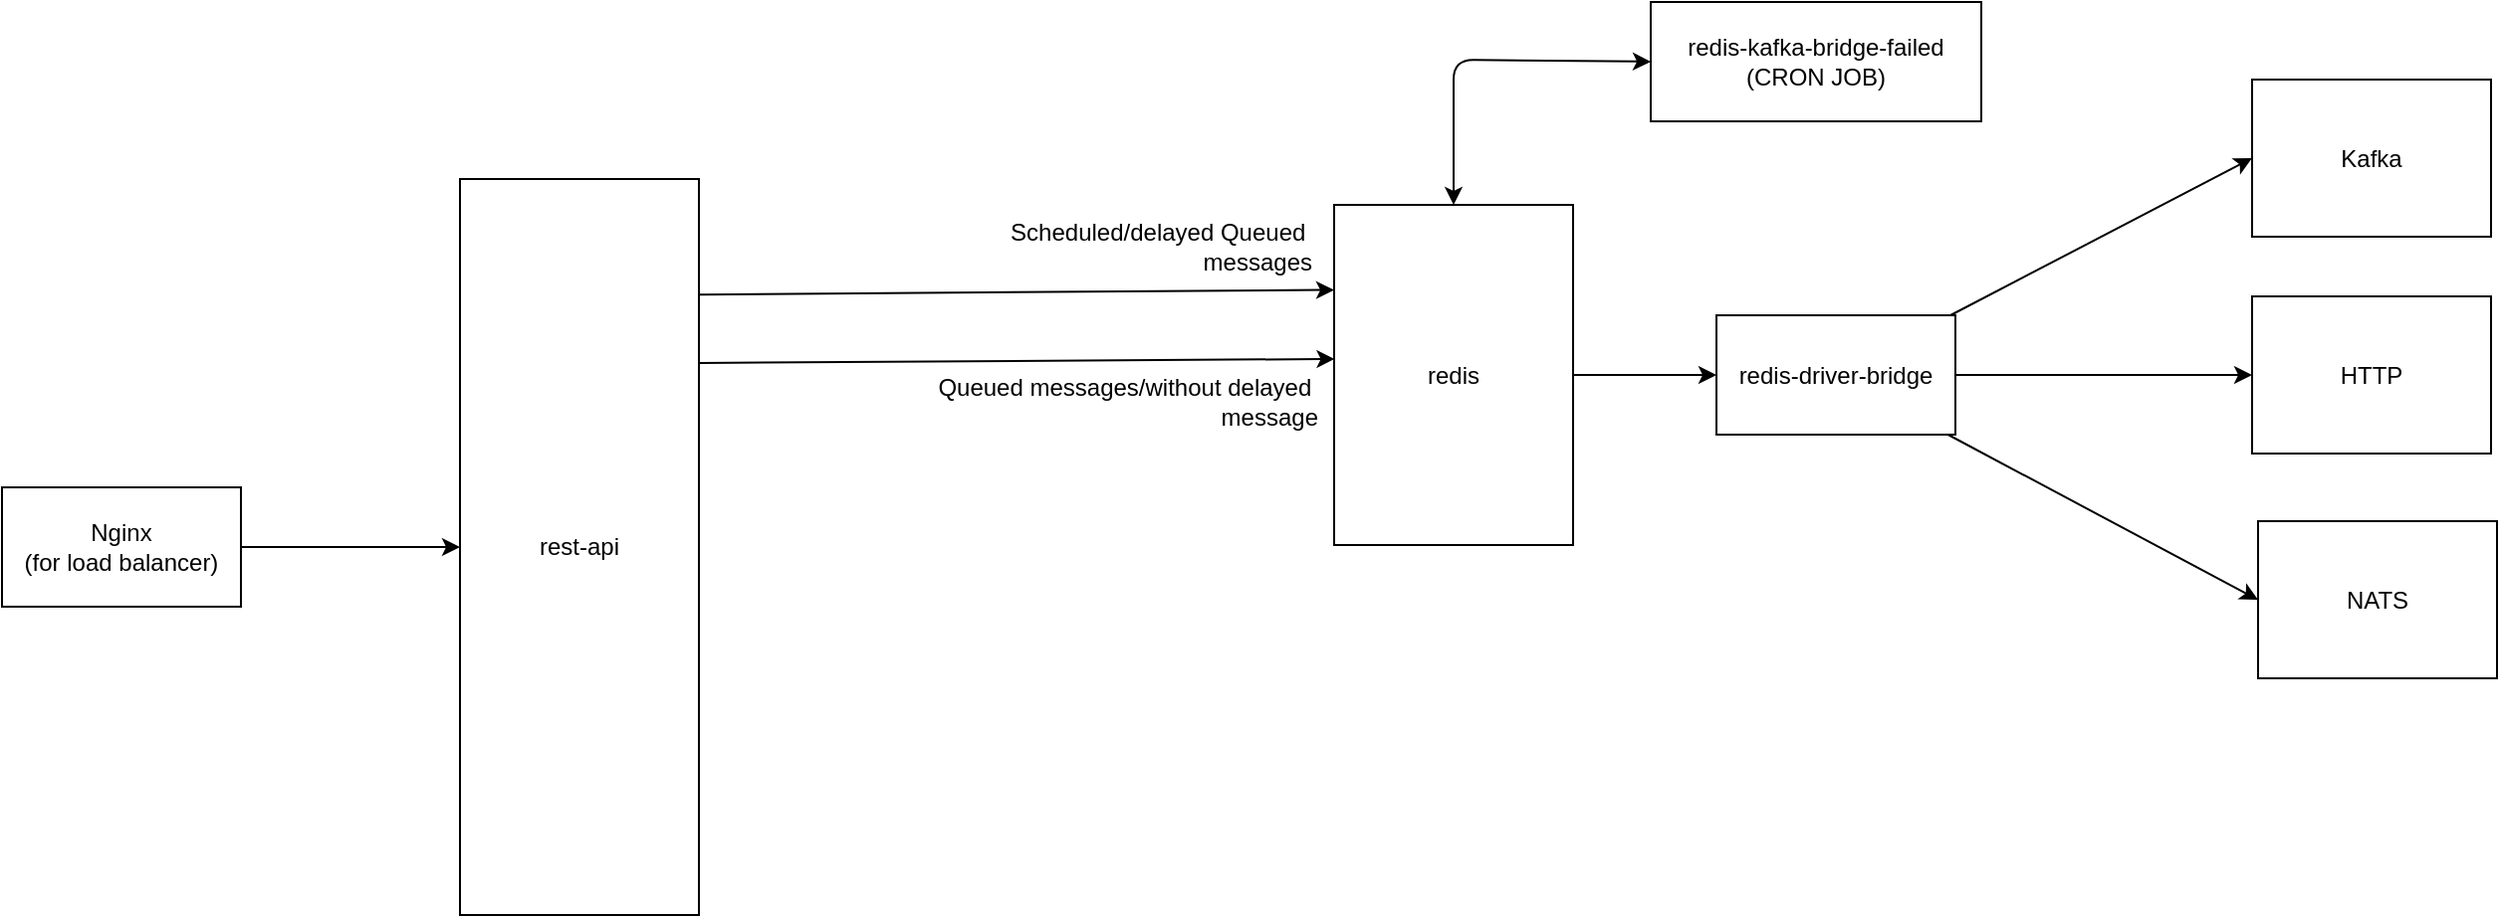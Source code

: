 <mxfile>
    <diagram id="OOjGi8MfTCr8QfIq_Vkd" name="Page-1">
        <mxGraphModel dx="1398" dy="547" grid="0" gridSize="10" guides="1" tooltips="1" connect="1" arrows="1" fold="1" page="0" pageScale="1" pageWidth="850" pageHeight="1100" math="0" shadow="0">
            <root>
                <mxCell id="0"/>
                <mxCell id="1" parent="0"/>
                <mxCell id="13" style="edgeStyle=none;html=1;entryX=0;entryY=0.25;entryDx=0;entryDy=0;exitX=0.992;exitY=0.157;exitDx=0;exitDy=0;exitPerimeter=0;" parent="1" source="2" target="3" edge="1">
                    <mxGeometry relative="1" as="geometry">
                        <mxPoint x="80" y="223" as="sourcePoint"/>
                    </mxGeometry>
                </mxCell>
                <mxCell id="19" style="edgeStyle=none;html=1;exitX=1;exitY=0.25;exitDx=0;exitDy=0;entryX=0.002;entryY=0.453;entryDx=0;entryDy=0;entryPerimeter=0;" parent="1" source="2" target="3" edge="1">
                    <mxGeometry relative="1" as="geometry"/>
                </mxCell>
                <mxCell id="2" value="rest-api" style="rounded=0;whiteSpace=wrap;html=1;" parent="1" vertex="1">
                    <mxGeometry x="-120" y="120" width="120" height="370" as="geometry"/>
                </mxCell>
                <mxCell id="12" style="edgeStyle=none;html=1;entryX=0;entryY=0.5;entryDx=0;entryDy=0;" parent="1" source="3" target="10" edge="1">
                    <mxGeometry relative="1" as="geometry"/>
                </mxCell>
                <mxCell id="22" style="edgeStyle=none;html=1;entryX=0;entryY=0.5;entryDx=0;entryDy=0;startArrow=classic;startFill=1;" parent="1" source="3" target="21" edge="1">
                    <mxGeometry relative="1" as="geometry">
                        <Array as="points">
                            <mxPoint x="379" y="60"/>
                        </Array>
                    </mxGeometry>
                </mxCell>
                <mxCell id="3" value="redis" style="rounded=0;whiteSpace=wrap;html=1;" parent="1" vertex="1">
                    <mxGeometry x="319" y="133" width="120" height="171" as="geometry"/>
                </mxCell>
                <mxCell id="4" value="Kafka" style="rounded=0;whiteSpace=wrap;html=1;" parent="1" vertex="1">
                    <mxGeometry x="780" y="70" width="120" height="79" as="geometry"/>
                </mxCell>
                <mxCell id="23" style="edgeStyle=none;html=1;entryX=0;entryY=0.5;entryDx=0;entryDy=0;startArrow=none;startFill=0;" edge="1" parent="1" source="10" target="4">
                    <mxGeometry relative="1" as="geometry"/>
                </mxCell>
                <mxCell id="25" style="edgeStyle=none;html=1;entryX=0;entryY=0.5;entryDx=0;entryDy=0;startArrow=none;startFill=0;" edge="1" parent="1" source="10" target="24">
                    <mxGeometry relative="1" as="geometry"/>
                </mxCell>
                <mxCell id="27" style="edgeStyle=none;html=1;entryX=0;entryY=0.5;entryDx=0;entryDy=0;startArrow=none;startFill=0;" edge="1" parent="1" source="10" target="26">
                    <mxGeometry relative="1" as="geometry"/>
                </mxCell>
                <mxCell id="10" value="redis-driver-bridge" style="whiteSpace=wrap;html=1;" parent="1" vertex="1">
                    <mxGeometry x="511" y="188.5" width="120" height="60" as="geometry"/>
                </mxCell>
                <mxCell id="15" value="Scheduled/delayed Queued&amp;nbsp;&lt;br&gt;messages" style="text;html=1;align=right;verticalAlign=middle;resizable=0;points=[];autosize=1;strokeColor=none;fillColor=none;" parent="1" vertex="1">
                    <mxGeometry x="140" y="133" width="169" height="41" as="geometry"/>
                </mxCell>
                <mxCell id="18" style="edgeStyle=none;html=1;" parent="1" source="17" target="2" edge="1">
                    <mxGeometry relative="1" as="geometry"/>
                </mxCell>
                <mxCell id="17" value="Nginx&lt;br&gt;(for load balancer)" style="rounded=0;whiteSpace=wrap;html=1;" parent="1" vertex="1">
                    <mxGeometry x="-350" y="275" width="120" height="60" as="geometry"/>
                </mxCell>
                <mxCell id="20" value="Queued messages/without delayed&amp;nbsp;&lt;br&gt;message" style="text;html=1;align=right;verticalAlign=middle;resizable=0;points=[];autosize=1;strokeColor=none;fillColor=none;" parent="1" vertex="1">
                    <mxGeometry x="103" y="211" width="209" height="41" as="geometry"/>
                </mxCell>
                <mxCell id="21" value="redis-kafka-bridge-failed&lt;br&gt;(CRON JOB)" style="whiteSpace=wrap;html=1;" parent="1" vertex="1">
                    <mxGeometry x="478" y="31" width="166" height="60" as="geometry"/>
                </mxCell>
                <mxCell id="24" value="HTTP" style="rounded=0;whiteSpace=wrap;html=1;" vertex="1" parent="1">
                    <mxGeometry x="780" y="179" width="120" height="79" as="geometry"/>
                </mxCell>
                <mxCell id="26" value="NATS" style="rounded=0;whiteSpace=wrap;html=1;" vertex="1" parent="1">
                    <mxGeometry x="783" y="292" width="120" height="79" as="geometry"/>
                </mxCell>
            </root>
        </mxGraphModel>
    </diagram>
</mxfile>